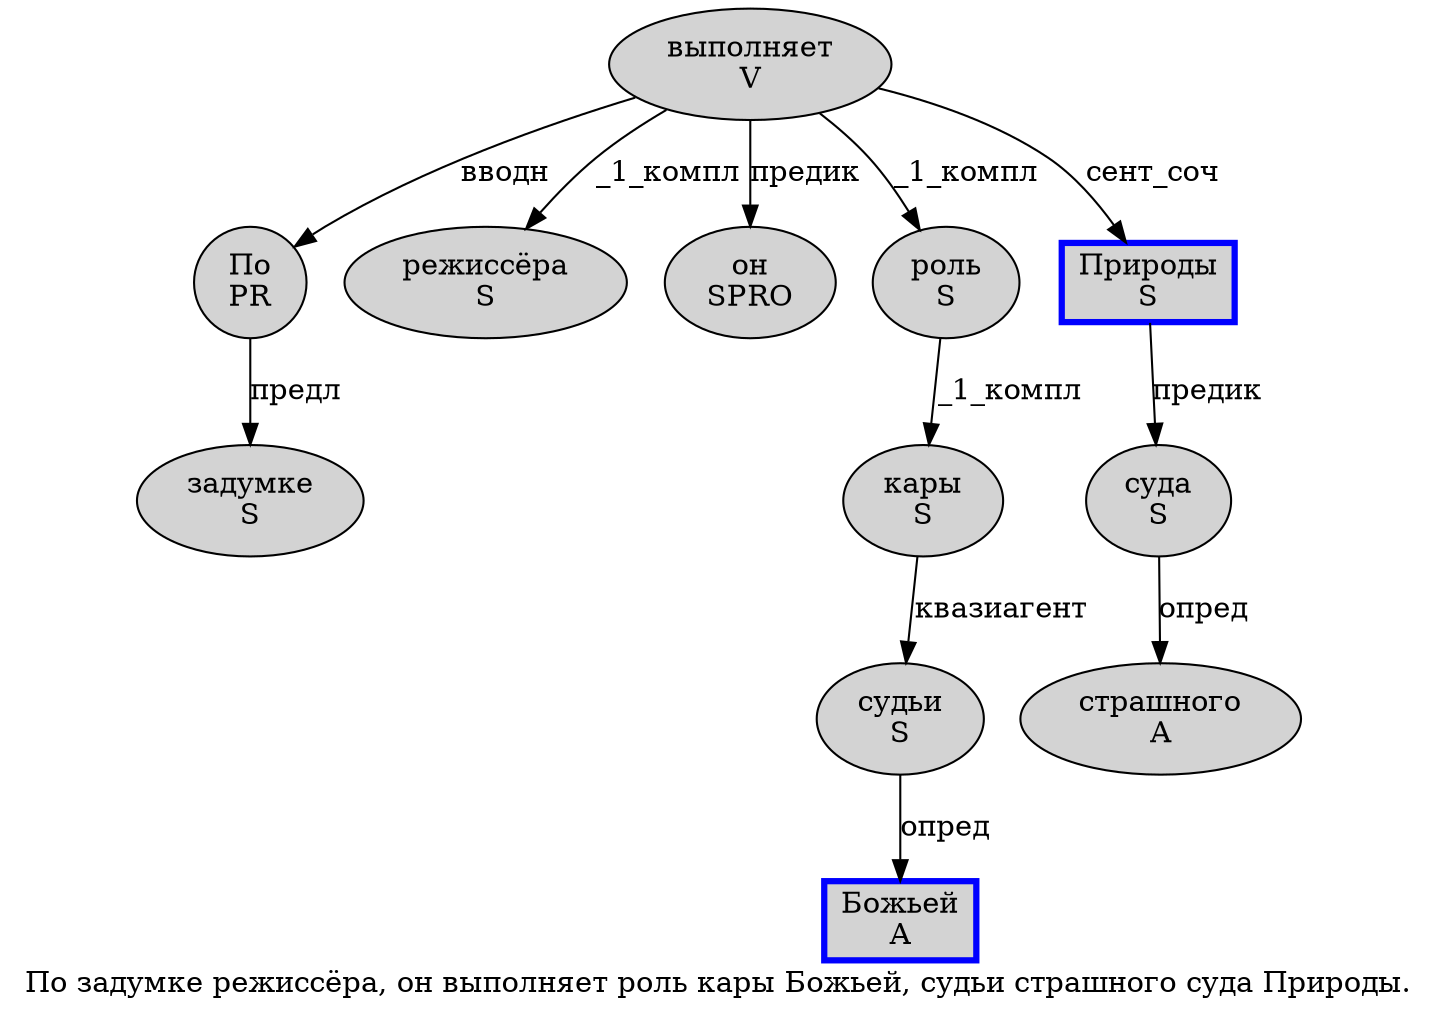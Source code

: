 digraph SENTENCE_4491 {
	graph [label="По задумке режиссёра, он выполняет роль кары Божьей, судьи страшного суда Природы."]
	node [style=filled]
		0 [label="По
PR" color="" fillcolor=lightgray penwidth=1 shape=ellipse]
		1 [label="задумке
S" color="" fillcolor=lightgray penwidth=1 shape=ellipse]
		2 [label="режиссёра
S" color="" fillcolor=lightgray penwidth=1 shape=ellipse]
		4 [label="он
SPRO" color="" fillcolor=lightgray penwidth=1 shape=ellipse]
		5 [label="выполняет
V" color="" fillcolor=lightgray penwidth=1 shape=ellipse]
		6 [label="роль
S" color="" fillcolor=lightgray penwidth=1 shape=ellipse]
		7 [label="кары
S" color="" fillcolor=lightgray penwidth=1 shape=ellipse]
		8 [label="Божьей
A" color=blue fillcolor=lightgray penwidth=3 shape=box]
		10 [label="судьи
S" color="" fillcolor=lightgray penwidth=1 shape=ellipse]
		11 [label="страшного
A" color="" fillcolor=lightgray penwidth=1 shape=ellipse]
		12 [label="суда
S" color="" fillcolor=lightgray penwidth=1 shape=ellipse]
		13 [label="Природы
S" color=blue fillcolor=lightgray penwidth=3 shape=box]
			10 -> 8 [label="опред"]
			7 -> 10 [label="квазиагент"]
			0 -> 1 [label="предл"]
			13 -> 12 [label="предик"]
			6 -> 7 [label="_1_компл"]
			12 -> 11 [label="опред"]
			5 -> 0 [label="вводн"]
			5 -> 2 [label="_1_компл"]
			5 -> 4 [label="предик"]
			5 -> 6 [label="_1_компл"]
			5 -> 13 [label="сент_соч"]
}